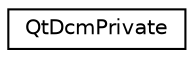digraph "Graphical Class Hierarchy"
{
  edge [fontname="Helvetica",fontsize="10",labelfontname="Helvetica",labelfontsize="10"];
  node [fontname="Helvetica",fontsize="10",shape=record];
  rankdir="LR";
  Node1 [label="QtDcmPrivate",height=0.2,width=0.4,color="black", fillcolor="white", style="filled",URL="$classQtDcmPrivate.html"];
}
